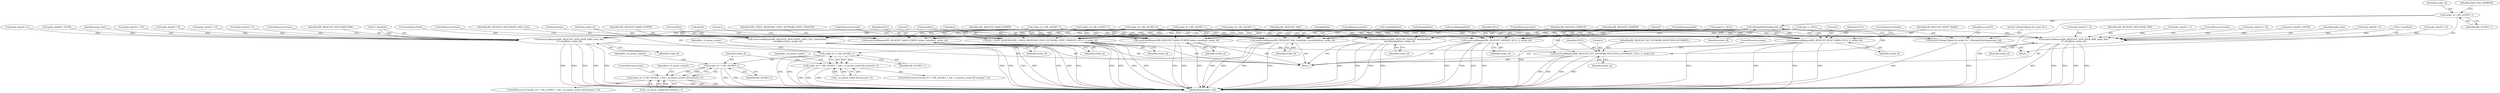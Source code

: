 digraph "0_Android_cd5f15f588a5d27e99ba12f057245bfe507f8c42@API" {
"1000133" [label="(Call,socket_id = RIL_SOCKET_1)"];
"1000146" [label="(Call,rilSocketIdToString(socket_id))"];
"1000144" [label="(Call,RLOGI(\"debugCallback for socket %s\", rilSocketIdToString(socket_id)))"];
"1000377" [label="(Call,issueLocalRequest(RIL_REQUEST_RESET_RADIO, NULL, 0, socket_id))"];
"1000389" [label="(Call,issueLocalRequest(RIL_REQUEST_RADIO_POWER, &data, sizeof(int), socket_id))"];
"1000398" [label="(Call,socket_id == RIL_SOCKET_1)"];
"1000397" [label="(Call,socket_id == RIL_SOCKET_1 && s_ril_param_socket.fdCommand > 0)"];
"1000420" [label="(Call,socket_id == RIL_SOCKET_2)"];
"1000419" [label="(Call,socket_id == RIL_SOCKET_2 && s_ril_param_socket2.fdCommand > 0)"];
"1000443" [label="(Call,RIL_UNSOL_RESPONSE(RIL_UNSOL_RESPONSE_VOICE_NETWORK_STATE_CHANGED, NULL, 0, socket_id))"];
"1000482" [label="(Call,issueLocalRequest(RIL_REQUEST_OEM_HOOK_RAW, qxdm_data,\n 6 * sizeof(int), socket_id))"];
"1000524" [label="(Call,issueLocalRequest(RIL_REQUEST_OEM_HOOK_RAW, qxdm_data,\n 6 * sizeof(int), socket_id))"];
"1000539" [label="(Call,issueLocalRequest(RIL_REQUEST_RADIO_POWER, &data, sizeof(int), socket_id))"];
"1000548" [label="(Call,issueLocalRequest(RIL_REQUEST_SET_NETWORK_SELECTION_AUTOMATIC, NULL, 0, socket_id))"];
"1000557" [label="(Call,issueLocalRequest(RIL_REQUEST_DEACTIVATE_DATA_CALL, &deactData,\n sizeof(deactData), socket_id))"];
"1000596" [label="(Call,issueLocalRequest(RIL_REQUEST_DIAL, &dialData, sizeof(dialData), socket_id))"];
"1000607" [label="(Call,issueLocalRequest(RIL_REQUEST_ANSWER, NULL, 0, socket_id))"];
"1000616" [label="(Call,issueLocalRequest(RIL_REQUEST_HANGUP, &hangupData,\n sizeof(hangupData), socket_id))"];
"1000596" [label="(Call,issueLocalRequest(RIL_REQUEST_DIAL, &dialData, sizeof(dialData), socket_id))"];
"1000112" [label="(Block,)"];
"1000541" [label="(Call,&data)"];
"1000603" [label="(ControlStructure,break;)"];
"1000482" [label="(Call,issueLocalRequest(RIL_REQUEST_OEM_HOOK_RAW, qxdm_data,\n 6 * sizeof(int), socket_id))"];
"1000494" [label="(Call,qxdm_data[0] = 65536)"];
"1000452" [label="(Call,qxdm_data[0] = 65536)"];
"1000147" [label="(Identifier,socket_id)"];
"1000484" [label="(Identifier,qxdm_data)"];
"1000547" [label="(Literal,2)"];
"1000489" [label="(Identifier,socket_id)"];
"1000133" [label="(Call,socket_id = RIL_SOCKET_1)"];
"1000344" [label="(Call,socket_id = RIL_SOCKET_1)"];
"1000540" [label="(Identifier,RIL_REQUEST_RADIO_POWER)"];
"1000524" [label="(Call,issueLocalRequest(RIL_REQUEST_OEM_HOOK_RAW, qxdm_data,\n 6 * sizeof(int), socket_id))"];
"1000543" [label="(Call,sizeof(int))"];
"1000602" [label="(Identifier,socket_id)"];
"1000545" [label="(Identifier,socket_id)"];
"1000609" [label="(Identifier,NULL)"];
"1000499" [label="(Call,qxdm_data[1] = 16)"];
"1000149" [label="(Identifier,acceptFD)"];
"1000618" [label="(Call,&hangupData)"];
"1000612" [label="(ControlStructure,break;)"];
"1000134" [label="(Identifier,socket_id)"];
"1000472" [label="(Call,qxdm_data[4] = 0)"];
"1000422" [label="(Identifier,RIL_SOCKET_2)"];
"1000620" [label="(Call,sizeof(hangupData))"];
"1000561" [label="(Call,sizeof(deactData))"];
"1000550" [label="(Identifier,NULL)"];
"1000616" [label="(Call,issueLocalRequest(RIL_REQUEST_HANGUP, &hangupData,\n sizeof(hangupData), socket_id))"];
"1000146" [label="(Call,rilSocketIdToString(socket_id))"];
"1000381" [label="(Identifier,socket_id)"];
"1000377" [label="(Call,issueLocalRequest(RIL_REQUEST_RESET_RADIO, NULL, 0, socket_id))"];
"1000445" [label="(Identifier,NULL)"];
"1000403" [label="(Identifier,s_ril_param_socket)"];
"1000393" [label="(Call,sizeof(int))"];
"1000144" [label="(Call,RLOGI(\"debugCallback for socket %s\", rilSocketIdToString(socket_id)))"];
"1000446" [label="(Literal,0)"];
"1000398" [label="(Call,socket_id == RIL_SOCKET_1)"];
"1000419" [label="(Call,socket_id == RIL_SOCKET_2 && s_ril_param_socket2.fdCommand > 0)"];
"1000519" [label="(Call,qxdm_data[5] = 8)"];
"1000509" [label="(Call,qxdm_data[3] = 32)"];
"1000203" [label="(Call,args == NULL)"];
"1000551" [label="(Literal,0)"];
"1000462" [label="(Call,qxdm_data[2] = 1)"];
"1000633" [label="(MethodReturn,static void)"];
"1000138" [label="(Identifier,MAX_DIAL_ADDRESS)"];
"1000607" [label="(Call,issueLocalRequest(RIL_REQUEST_ANSWER, NULL, 0, socket_id))"];
"1000617" [label="(Identifier,RIL_REQUEST_HANGUP)"];
"1000490" [label="(ControlStructure,break;)"];
"1000600" [label="(Call,sizeof(dialData))"];
"1000526" [label="(Identifier,qxdm_data)"];
"1000504" [label="(Call,qxdm_data[2] = 0)"];
"1000611" [label="(Identifier,socket_id)"];
"1000532" [label="(ControlStructure,break;)"];
"1000389" [label="(Call,issueLocalRequest(RIL_REQUEST_RADIO_POWER, &data, sizeof(int), socket_id))"];
"1000397" [label="(Call,socket_id == RIL_SOCKET_1 && s_ril_param_socket.fdCommand > 0)"];
"1000558" [label="(Identifier,RIL_REQUEST_DEACTIVATE_DATA_CALL)"];
"1000380" [label="(Literal,0)"];
"1000395" [label="(Identifier,socket_id)"];
"1000563" [label="(Identifier,socket_id)"];
"1000457" [label="(Call,qxdm_data[1] = 16)"];
"1000444" [label="(Identifier,RIL_UNSOL_RESPONSE_VOICE_NETWORK_STATE_CHANGED)"];
"1000622" [label="(Identifier,socket_id)"];
"1000364" [label="(Call,socket_id = RIL_SOCKET_1)"];
"1000418" [label="(ControlStructure,if (socket_id == RIL_SOCKET_2 && s_ril_param_socket2.fdCommand > 0))"];
"1000379" [label="(Identifier,NULL)"];
"1000400" [label="(Identifier,RIL_SOCKET_1)"];
"1000391" [label="(Call,&data)"];
"1000549" [label="(Identifier,RIL_REQUEST_SET_NETWORK_SELECTION_AUTOMATIC)"];
"1000548" [label="(Call,issueLocalRequest(RIL_REQUEST_SET_NETWORK_SELECTION_AUTOMATIC, NULL, 0, socket_id))"];
"1000539" [label="(Call,issueLocalRequest(RIL_REQUEST_RADIO_POWER, &data, sizeof(int), socket_id))"];
"1000623" [label="(ControlStructure,break;)"];
"1000423" [label="(Call,s_ril_param_socket2.fdCommand > 0)"];
"1000420" [label="(Call,socket_id == RIL_SOCKET_2)"];
"1000431" [label="(Identifier,s_ril_param_socket2)"];
"1000135" [label="(Identifier,RIL_SOCKET_1)"];
"1000382" [label="(ControlStructure,break;)"];
"1000399" [label="(Identifier,socket_id)"];
"1000608" [label="(Identifier,RIL_REQUEST_ANSWER)"];
"1000390" [label="(Identifier,RIL_REQUEST_RADIO_POWER)"];
"1000349" [label="(Call,socket_id = RIL_SOCKET_2)"];
"1000531" [label="(Identifier,socket_id)"];
"1000401" [label="(Call,s_ril_param_socket.fdCommand > 0)"];
"1000597" [label="(Identifier,RIL_REQUEST_DIAL)"];
"1000373" [label="(Block,)"];
"1000525" [label="(Identifier,RIL_REQUEST_OEM_HOOK_RAW)"];
"1000559" [label="(Call,&deactData)"];
"1000598" [label="(Call,&dialData)"];
"1000274" [label="(Call,args[i] == NULL)"];
"1000485" [label="(Call,6 * sizeof(int))"];
"1000448" [label="(ControlStructure,break;)"];
"1000553" [label="(ControlStructure,break;)"];
"1000527" [label="(Call,6 * sizeof(int))"];
"1000514" [label="(Call,qxdm_data[4] = 0)"];
"1000564" [label="(ControlStructure,break;)"];
"1000354" [label="(Call,socket_id = RIL_SOCKET_3)"];
"1000425" [label="(Identifier,s_ril_param_socket2)"];
"1000447" [label="(Identifier,socket_id)"];
"1000610" [label="(Literal,0)"];
"1000557" [label="(Call,issueLocalRequest(RIL_REQUEST_DEACTIVATE_DATA_CALL, &deactData,\n sizeof(deactData), socket_id))"];
"1000477" [label="(Call,qxdm_data[5] = 8)"];
"1000396" [label="(ControlStructure,if (socket_id == RIL_SOCKET_1 && s_ril_param_socket.fdCommand > 0))"];
"1000467" [label="(Call,qxdm_data[3] = 32)"];
"1000483" [label="(Identifier,RIL_REQUEST_OEM_HOOK_RAW)"];
"1000552" [label="(Identifier,socket_id)"];
"1000359" [label="(Call,socket_id = RIL_SOCKET_4)"];
"1000439" [label="(ControlStructure,break;)"];
"1000378" [label="(Identifier,RIL_REQUEST_RESET_RADIO)"];
"1000409" [label="(Identifier,s_ril_param_socket)"];
"1000421" [label="(Identifier,socket_id)"];
"1000443" [label="(Call,RIL_UNSOL_RESPONSE(RIL_UNSOL_RESPONSE_VOICE_NETWORK_STATE_CHANGED, NULL, 0, socket_id))"];
"1000145" [label="(Literal,\"debugCallback for socket %s\")"];
"1000133" -> "1000112"  [label="AST: "];
"1000133" -> "1000135"  [label="CFG: "];
"1000134" -> "1000133"  [label="AST: "];
"1000135" -> "1000133"  [label="AST: "];
"1000138" -> "1000133"  [label="CFG: "];
"1000133" -> "1000633"  [label="DDG: "];
"1000133" -> "1000146"  [label="DDG: "];
"1000146" -> "1000144"  [label="AST: "];
"1000146" -> "1000147"  [label="CFG: "];
"1000147" -> "1000146"  [label="AST: "];
"1000144" -> "1000146"  [label="CFG: "];
"1000146" -> "1000633"  [label="DDG: "];
"1000146" -> "1000144"  [label="DDG: "];
"1000146" -> "1000377"  [label="DDG: "];
"1000146" -> "1000389"  [label="DDG: "];
"1000146" -> "1000443"  [label="DDG: "];
"1000146" -> "1000482"  [label="DDG: "];
"1000146" -> "1000524"  [label="DDG: "];
"1000146" -> "1000539"  [label="DDG: "];
"1000146" -> "1000557"  [label="DDG: "];
"1000146" -> "1000596"  [label="DDG: "];
"1000146" -> "1000607"  [label="DDG: "];
"1000146" -> "1000616"  [label="DDG: "];
"1000144" -> "1000112"  [label="AST: "];
"1000145" -> "1000144"  [label="AST: "];
"1000149" -> "1000144"  [label="CFG: "];
"1000144" -> "1000633"  [label="DDG: "];
"1000144" -> "1000633"  [label="DDG: "];
"1000377" -> "1000373"  [label="AST: "];
"1000377" -> "1000381"  [label="CFG: "];
"1000378" -> "1000377"  [label="AST: "];
"1000379" -> "1000377"  [label="AST: "];
"1000380" -> "1000377"  [label="AST: "];
"1000381" -> "1000377"  [label="AST: "];
"1000382" -> "1000377"  [label="CFG: "];
"1000377" -> "1000633"  [label="DDG: "];
"1000377" -> "1000633"  [label="DDG: "];
"1000377" -> "1000633"  [label="DDG: "];
"1000377" -> "1000633"  [label="DDG: "];
"1000274" -> "1000377"  [label="DDG: "];
"1000203" -> "1000377"  [label="DDG: "];
"1000364" -> "1000377"  [label="DDG: "];
"1000349" -> "1000377"  [label="DDG: "];
"1000359" -> "1000377"  [label="DDG: "];
"1000344" -> "1000377"  [label="DDG: "];
"1000354" -> "1000377"  [label="DDG: "];
"1000389" -> "1000373"  [label="AST: "];
"1000389" -> "1000395"  [label="CFG: "];
"1000390" -> "1000389"  [label="AST: "];
"1000391" -> "1000389"  [label="AST: "];
"1000393" -> "1000389"  [label="AST: "];
"1000395" -> "1000389"  [label="AST: "];
"1000399" -> "1000389"  [label="CFG: "];
"1000389" -> "1000633"  [label="DDG: "];
"1000389" -> "1000633"  [label="DDG: "];
"1000389" -> "1000633"  [label="DDG: "];
"1000364" -> "1000389"  [label="DDG: "];
"1000349" -> "1000389"  [label="DDG: "];
"1000359" -> "1000389"  [label="DDG: "];
"1000344" -> "1000389"  [label="DDG: "];
"1000354" -> "1000389"  [label="DDG: "];
"1000389" -> "1000398"  [label="DDG: "];
"1000398" -> "1000397"  [label="AST: "];
"1000398" -> "1000400"  [label="CFG: "];
"1000399" -> "1000398"  [label="AST: "];
"1000400" -> "1000398"  [label="AST: "];
"1000403" -> "1000398"  [label="CFG: "];
"1000397" -> "1000398"  [label="CFG: "];
"1000398" -> "1000633"  [label="DDG: "];
"1000398" -> "1000633"  [label="DDG: "];
"1000398" -> "1000397"  [label="DDG: "];
"1000398" -> "1000397"  [label="DDG: "];
"1000398" -> "1000420"  [label="DDG: "];
"1000397" -> "1000396"  [label="AST: "];
"1000397" -> "1000401"  [label="CFG: "];
"1000401" -> "1000397"  [label="AST: "];
"1000409" -> "1000397"  [label="CFG: "];
"1000421" -> "1000397"  [label="CFG: "];
"1000397" -> "1000633"  [label="DDG: "];
"1000397" -> "1000633"  [label="DDG: "];
"1000397" -> "1000633"  [label="DDG: "];
"1000401" -> "1000397"  [label="DDG: "];
"1000401" -> "1000397"  [label="DDG: "];
"1000420" -> "1000419"  [label="AST: "];
"1000420" -> "1000422"  [label="CFG: "];
"1000421" -> "1000420"  [label="AST: "];
"1000422" -> "1000420"  [label="AST: "];
"1000425" -> "1000420"  [label="CFG: "];
"1000419" -> "1000420"  [label="CFG: "];
"1000420" -> "1000633"  [label="DDG: "];
"1000420" -> "1000633"  [label="DDG: "];
"1000420" -> "1000419"  [label="DDG: "];
"1000420" -> "1000419"  [label="DDG: "];
"1000419" -> "1000418"  [label="AST: "];
"1000419" -> "1000423"  [label="CFG: "];
"1000423" -> "1000419"  [label="AST: "];
"1000431" -> "1000419"  [label="CFG: "];
"1000439" -> "1000419"  [label="CFG: "];
"1000419" -> "1000633"  [label="DDG: "];
"1000419" -> "1000633"  [label="DDG: "];
"1000419" -> "1000633"  [label="DDG: "];
"1000423" -> "1000419"  [label="DDG: "];
"1000423" -> "1000419"  [label="DDG: "];
"1000443" -> "1000373"  [label="AST: "];
"1000443" -> "1000447"  [label="CFG: "];
"1000444" -> "1000443"  [label="AST: "];
"1000445" -> "1000443"  [label="AST: "];
"1000446" -> "1000443"  [label="AST: "];
"1000447" -> "1000443"  [label="AST: "];
"1000448" -> "1000443"  [label="CFG: "];
"1000443" -> "1000633"  [label="DDG: "];
"1000443" -> "1000633"  [label="DDG: "];
"1000443" -> "1000633"  [label="DDG: "];
"1000443" -> "1000633"  [label="DDG: "];
"1000274" -> "1000443"  [label="DDG: "];
"1000203" -> "1000443"  [label="DDG: "];
"1000364" -> "1000443"  [label="DDG: "];
"1000349" -> "1000443"  [label="DDG: "];
"1000359" -> "1000443"  [label="DDG: "];
"1000344" -> "1000443"  [label="DDG: "];
"1000354" -> "1000443"  [label="DDG: "];
"1000482" -> "1000373"  [label="AST: "];
"1000482" -> "1000489"  [label="CFG: "];
"1000483" -> "1000482"  [label="AST: "];
"1000484" -> "1000482"  [label="AST: "];
"1000485" -> "1000482"  [label="AST: "];
"1000489" -> "1000482"  [label="AST: "];
"1000490" -> "1000482"  [label="CFG: "];
"1000482" -> "1000633"  [label="DDG: "];
"1000482" -> "1000633"  [label="DDG: "];
"1000482" -> "1000633"  [label="DDG: "];
"1000482" -> "1000633"  [label="DDG: "];
"1000482" -> "1000633"  [label="DDG: "];
"1000467" -> "1000482"  [label="DDG: "];
"1000462" -> "1000482"  [label="DDG: "];
"1000452" -> "1000482"  [label="DDG: "];
"1000472" -> "1000482"  [label="DDG: "];
"1000457" -> "1000482"  [label="DDG: "];
"1000477" -> "1000482"  [label="DDG: "];
"1000485" -> "1000482"  [label="DDG: "];
"1000364" -> "1000482"  [label="DDG: "];
"1000349" -> "1000482"  [label="DDG: "];
"1000359" -> "1000482"  [label="DDG: "];
"1000344" -> "1000482"  [label="DDG: "];
"1000354" -> "1000482"  [label="DDG: "];
"1000524" -> "1000373"  [label="AST: "];
"1000524" -> "1000531"  [label="CFG: "];
"1000525" -> "1000524"  [label="AST: "];
"1000526" -> "1000524"  [label="AST: "];
"1000527" -> "1000524"  [label="AST: "];
"1000531" -> "1000524"  [label="AST: "];
"1000532" -> "1000524"  [label="CFG: "];
"1000524" -> "1000633"  [label="DDG: "];
"1000524" -> "1000633"  [label="DDG: "];
"1000524" -> "1000633"  [label="DDG: "];
"1000524" -> "1000633"  [label="DDG: "];
"1000524" -> "1000633"  [label="DDG: "];
"1000519" -> "1000524"  [label="DDG: "];
"1000514" -> "1000524"  [label="DDG: "];
"1000494" -> "1000524"  [label="DDG: "];
"1000499" -> "1000524"  [label="DDG: "];
"1000504" -> "1000524"  [label="DDG: "];
"1000509" -> "1000524"  [label="DDG: "];
"1000527" -> "1000524"  [label="DDG: "];
"1000364" -> "1000524"  [label="DDG: "];
"1000349" -> "1000524"  [label="DDG: "];
"1000359" -> "1000524"  [label="DDG: "];
"1000344" -> "1000524"  [label="DDG: "];
"1000354" -> "1000524"  [label="DDG: "];
"1000539" -> "1000373"  [label="AST: "];
"1000539" -> "1000545"  [label="CFG: "];
"1000540" -> "1000539"  [label="AST: "];
"1000541" -> "1000539"  [label="AST: "];
"1000543" -> "1000539"  [label="AST: "];
"1000545" -> "1000539"  [label="AST: "];
"1000547" -> "1000539"  [label="CFG: "];
"1000539" -> "1000633"  [label="DDG: "];
"1000539" -> "1000633"  [label="DDG: "];
"1000539" -> "1000633"  [label="DDG: "];
"1000364" -> "1000539"  [label="DDG: "];
"1000349" -> "1000539"  [label="DDG: "];
"1000359" -> "1000539"  [label="DDG: "];
"1000344" -> "1000539"  [label="DDG: "];
"1000354" -> "1000539"  [label="DDG: "];
"1000539" -> "1000548"  [label="DDG: "];
"1000548" -> "1000373"  [label="AST: "];
"1000548" -> "1000552"  [label="CFG: "];
"1000549" -> "1000548"  [label="AST: "];
"1000550" -> "1000548"  [label="AST: "];
"1000551" -> "1000548"  [label="AST: "];
"1000552" -> "1000548"  [label="AST: "];
"1000553" -> "1000548"  [label="CFG: "];
"1000548" -> "1000633"  [label="DDG: "];
"1000548" -> "1000633"  [label="DDG: "];
"1000548" -> "1000633"  [label="DDG: "];
"1000548" -> "1000633"  [label="DDG: "];
"1000274" -> "1000548"  [label="DDG: "];
"1000203" -> "1000548"  [label="DDG: "];
"1000557" -> "1000373"  [label="AST: "];
"1000557" -> "1000563"  [label="CFG: "];
"1000558" -> "1000557"  [label="AST: "];
"1000559" -> "1000557"  [label="AST: "];
"1000561" -> "1000557"  [label="AST: "];
"1000563" -> "1000557"  [label="AST: "];
"1000564" -> "1000557"  [label="CFG: "];
"1000557" -> "1000633"  [label="DDG: "];
"1000557" -> "1000633"  [label="DDG: "];
"1000557" -> "1000633"  [label="DDG: "];
"1000557" -> "1000633"  [label="DDG: "];
"1000364" -> "1000557"  [label="DDG: "];
"1000349" -> "1000557"  [label="DDG: "];
"1000359" -> "1000557"  [label="DDG: "];
"1000344" -> "1000557"  [label="DDG: "];
"1000354" -> "1000557"  [label="DDG: "];
"1000596" -> "1000373"  [label="AST: "];
"1000596" -> "1000602"  [label="CFG: "];
"1000597" -> "1000596"  [label="AST: "];
"1000598" -> "1000596"  [label="AST: "];
"1000600" -> "1000596"  [label="AST: "];
"1000602" -> "1000596"  [label="AST: "];
"1000603" -> "1000596"  [label="CFG: "];
"1000596" -> "1000633"  [label="DDG: "];
"1000596" -> "1000633"  [label="DDG: "];
"1000596" -> "1000633"  [label="DDG: "];
"1000596" -> "1000633"  [label="DDG: "];
"1000364" -> "1000596"  [label="DDG: "];
"1000349" -> "1000596"  [label="DDG: "];
"1000359" -> "1000596"  [label="DDG: "];
"1000344" -> "1000596"  [label="DDG: "];
"1000354" -> "1000596"  [label="DDG: "];
"1000607" -> "1000373"  [label="AST: "];
"1000607" -> "1000611"  [label="CFG: "];
"1000608" -> "1000607"  [label="AST: "];
"1000609" -> "1000607"  [label="AST: "];
"1000610" -> "1000607"  [label="AST: "];
"1000611" -> "1000607"  [label="AST: "];
"1000612" -> "1000607"  [label="CFG: "];
"1000607" -> "1000633"  [label="DDG: "];
"1000607" -> "1000633"  [label="DDG: "];
"1000607" -> "1000633"  [label="DDG: "];
"1000607" -> "1000633"  [label="DDG: "];
"1000274" -> "1000607"  [label="DDG: "];
"1000203" -> "1000607"  [label="DDG: "];
"1000364" -> "1000607"  [label="DDG: "];
"1000349" -> "1000607"  [label="DDG: "];
"1000359" -> "1000607"  [label="DDG: "];
"1000344" -> "1000607"  [label="DDG: "];
"1000354" -> "1000607"  [label="DDG: "];
"1000616" -> "1000373"  [label="AST: "];
"1000616" -> "1000622"  [label="CFG: "];
"1000617" -> "1000616"  [label="AST: "];
"1000618" -> "1000616"  [label="AST: "];
"1000620" -> "1000616"  [label="AST: "];
"1000622" -> "1000616"  [label="AST: "];
"1000623" -> "1000616"  [label="CFG: "];
"1000616" -> "1000633"  [label="DDG: "];
"1000616" -> "1000633"  [label="DDG: "];
"1000616" -> "1000633"  [label="DDG: "];
"1000616" -> "1000633"  [label="DDG: "];
"1000364" -> "1000616"  [label="DDG: "];
"1000349" -> "1000616"  [label="DDG: "];
"1000359" -> "1000616"  [label="DDG: "];
"1000344" -> "1000616"  [label="DDG: "];
"1000354" -> "1000616"  [label="DDG: "];
}

